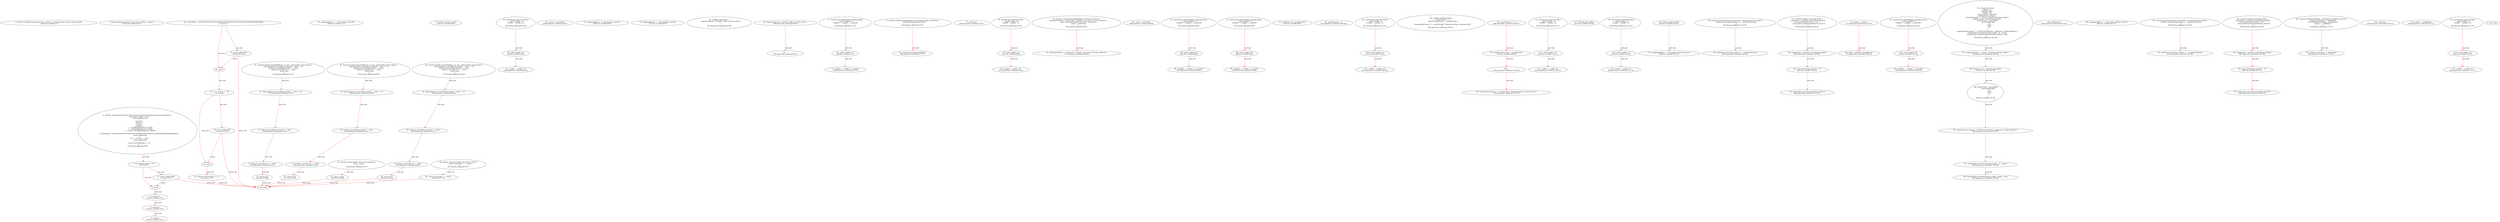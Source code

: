 digraph  {
13 [label="2_ function transferFrom(address from, address to, uint256 value) external returns (bool);\n13-function_definition-3-3", method="transferFrom(address from,address to,uint256 value)", type_label=function_definition];
35 [label="5_ function signer() external view returns (address _signer);\n35-function_definition-6-6", method="signer()", type_label=function_definition];
47 [label="8_ function recover(bytes32 hash, bytes memory signature) internal pure returns (address) {\n        if (signature.length != 65) {\n            return (address(0));\n        }\n        bytes32 r;\n        bytes32 s;\n        uint8 v;\n        assembly {\n            r := mload(add(signature, 0x20))\n            s := mload(add(signature, 0x40))\n            v := byte(0, mload(add(signature, 0x60)))\n        }\n        if (uint256(s) > 0x7FFFFFFFFFFFFFFFFFFFFFFFFFFFFFFF5D576E7357A4501DDFE92F46681B20A0) {\n            return address(0);\n        }\n        if (v != 27 && v != 28) {\n            return address(0);\n        }\n        return ecrecover(hash, v, r, s);\n    }\n47-function_definition-9-28", method="recover(bytes32 hash,bytes memory signature)", type_label=function_definition];
64 [label="9_ if_signature.length != 65\n64-if-10-12", method="recover(bytes32 hash,bytes memory signature)", type_label=if];
1017 [label="9_ end_if", method="recover(bytes32 hash,bytes memory signature)", type_label=end_if];
71 [label="10_ return (address(0));\n71-return-11-11", method="recover(bytes32 hash,bytes memory signature)", type_label=return];
76 [label="12_ bytes32 r;\n76-new_variable-13-13", method="recover(bytes32 hash,bytes memory signature)", type_label=new_variable];
81 [label="13_ bytes32 s;\n81-new_variable-14-14", method="recover(bytes32 hash,bytes memory signature)", type_label=new_variable];
86 [label="14_ uint8 v;\n86-new_variable-15-15", method="recover(bytes32 hash,bytes memory signature)", type_label=new_variable];
131 [label="20_ if_uint256(s) > 0x7FFFFFFFFFFFFFFFFFFFFFFFFFFFFFFF5D576E7357A4501DDFE92F46681B20A0\n131-if-21-23", method="recover(bytes32 hash,bytes memory signature)", type_label=if];
1084 [label="20_ end_if", method="recover(bytes32 hash,bytes memory signature)", type_label=end_if];
138 [label="21_ return address(0);\n138-return-22-22", method="recover(bytes32 hash,bytes memory signature)", type_label=return];
142 [label="23_ if_v != 27 && v != 28\n142-if-24-26", method="recover(bytes32 hash,bytes memory signature)", type_label=if];
1095 [label="23_ end_if", method="recover(bytes32 hash,bytes memory signature)", type_label=end_if];
151 [label="24_ return address(0);\n151-return-25-25", method="recover(bytes32 hash,bytes memory signature)", type_label=return];
155 [label="26_ return ecrecover(hash, v, r, s);\n155-return-27-27", method="recover(bytes32 hash,bytes memory signature)", type_label=return];
169 [label="30_ mapping(address => uint) balances_intou38;\n169-new_variable-31-31", method="", type_label=new_variable];
175 [label="31_ function transfer_intou38(address _to, uint _value) public returns (bool) {\n    require(balances_intou38[msg.sender] - _value >= 0);   \n    balances_intou38[msg.sender] -= _value;   \n    balances_intou38[_to] += _value;   \n    return true;\n  }\n175-function_definition-32-37", method="transfer_intou38(address _to,uint _value)", type_label=function_definition];
191 [label="32_ require(balances_intou38[msg.sender] - _value >= 0);\n191-expression_statement-33-33", method="transfer_intou38(address _to,uint _value)", type_label=expression_statement];
204 [label="33_ balances_intou38[msg.sender] -= _value;\n204-expression_statement-34-34", method="transfer_intou38(address _to,uint _value)", type_label=expression_statement];
212 [label="34_ balances_intou38[_to] += _value;\n212-expression_statement-35-35", method="transfer_intou38(address _to,uint _value)", type_label=expression_statement];
218 [label="35_ return true;\n218-return-36-36", method="transfer_intou38(address _to,uint _value)", type_label=return];
221 [label="37_ address private _owner;\n221-new_variable-38-38", method="", type_label=new_variable];
226 [label="38_ function bug_intou31() public{\n    uint8 vundflw =0;\n    vundflw = vundflw -10;    \n}\n226-function_definition-39-42", method="bug_intou31()", type_label=function_definition];
230 [label="39_ uint8 vundflw =0;\n230-new_variable-40-40", method="bug_intou31()", type_label=new_variable];
236 [label="40_ vundflw = vundflw -10;\n236-expression_statement-41-41", method="bug_intou31()", type_label=expression_statement];
254 [label="44_ _owner = msg.sender;\n254-expression_statement-45-45", method="", type_label=expression_statement];
268 [label="47_ mapping(address => uint) balances_intou14;\n268-new_variable-48-48", method="", type_label=new_variable];
274 [label="48_ function transfer_intou14(address _to, uint _value) public returns (bool) {\n    require(balances_intou14[msg.sender] - _value >= 0);   \n    balances_intou14[msg.sender] -= _value;   \n    balances_intou14[_to] += _value;   \n    return true;\n  }\n274-function_definition-49-54", method="transfer_intou14(address _to,uint _value)", type_label=function_definition];
290 [label="49_ require(balances_intou14[msg.sender] - _value >= 0);\n290-expression_statement-50-50", method="transfer_intou14(address _to,uint _value)", type_label=expression_statement];
303 [label="50_ balances_intou14[msg.sender] -= _value;\n303-expression_statement-51-51", method="transfer_intou14(address _to,uint _value)", type_label=expression_statement];
311 [label="51_ balances_intou14[_to] += _value;\n311-expression_statement-52-52", method="transfer_intou14(address _to,uint _value)", type_label=expression_statement];
317 [label="52_ return true;\n317-return-53-53", method="transfer_intou14(address _to,uint _value)", type_label=return];
320 [label="54_ function owner() public view returns (address) {\n        return _owner;\n    }\n320-function_definition-55-57", method="owner()", type_label=function_definition];
329 [label="55_ return _owner;\n329-return-56-56", method="owner()", type_label=return];
331 [label="57_ mapping(address => uint) balances_intou30;\n331-new_variable-58-58", method="", type_label=new_variable];
337 [label="58_ function transfer_intou30(address _to, uint _value) public returns (bool) {\n    require(balances_intou30[msg.sender] - _value >= 0);   \n    balances_intou30[msg.sender] -= _value;   \n    balances_intou30[_to] += _value;   \n    return true;\n  }\n337-function_definition-59-64", method="transfer_intou30(address _to,uint _value)", type_label=function_definition];
353 [label="59_ require(balances_intou30[msg.sender] - _value >= 0);\n353-expression_statement-60-60", method="transfer_intou30(address _to,uint _value)", type_label=expression_statement];
366 [label="60_ balances_intou30[msg.sender] -= _value;\n366-expression_statement-61-61", method="transfer_intou30(address _to,uint _value)", type_label=expression_statement];
374 [label="61_ balances_intou30[_to] += _value;\n374-expression_statement-62-62", method="transfer_intou30(address _to,uint _value)", type_label=expression_statement];
380 [label="62_ return true;\n380-return-63-63", method="transfer_intou30(address _to,uint _value)", type_label=return];
383 [label="64_ modifier onlyOwner() {\n        require(isOwner(), \"Ownable: caller is not the owner\");\n        _;\n    }\n383-expression_statement-65-68", method="", type_label=expression_statement];
386 [label="65_ require(isOwner(), \"Ownable: caller is not the owner\");\n386-expression_statement-66-66", method="", type_label=expression_statement];
395 [label="66_ _;\n395-expression_statement-67-67", method="", type_label=expression_statement];
397 [label="68_ function isOwner() public view returns (bool) {\n        return msg.sender == _owner;\n    }\n397-function_definition-69-71", method="isOwner()", type_label=function_definition];
406 [label="69_ return msg.sender == _owner;\n406-return-70-70", method="isOwner()", type_label=return];
412 [label="71_ function bug_intou8(uint8 p_intou8) public{\n    uint8 vundflw1=0;\n    vundflw1 = vundflw1 + p_intou8;    \n}\n412-function_definition-72-75", method="bug_intou8(uint8 p_intou8)", type_label=function_definition];
420 [label="72_ uint8 vundflw1=0;\n420-new_variable-73-73", method="bug_intou8(uint8 p_intou8)", type_label=new_variable];
426 [label="73_ vundflw1 = vundflw1 + p_intou8;\n426-expression_statement-74-74", method="bug_intou8(uint8 p_intou8)", type_label=expression_statement];
432 [label="75_ function transferOwnership(address newOwner) public onlyOwner {\n        _transferOwnership(newOwner);\n    }\n432-function_definition-76-78", method="transferOwnership(address newOwner)", type_label=function_definition];
439 [label="75_ onlyOwner\n439-expression_statement-76-76", method="transferOwnership(address newOwner)", type_label=expression_statement];
442 [label="76_ _transferOwnership(newOwner);\n442-expression_statement-77-77", method="transferOwnership(address newOwner)", type_label=expression_statement];
447 [label="78_ function bug_intou39() public{\n    uint8 vundflw =0;\n    vundflw = vundflw -10;    \n}\n447-function_definition-79-82", method="bug_intou39()", type_label=function_definition];
451 [label="79_ uint8 vundflw =0;\n451-new_variable-80-80", method="bug_intou39()", type_label=new_variable];
457 [label="80_ vundflw = vundflw -10;\n457-expression_statement-81-81", method="bug_intou39()", type_label=expression_statement];
463 [label="82_ function _transferOwnership(address newOwner) internal {\n        require(newOwner != address(0), \"Ownable: new owner is the zero address\");\n        emit OwnershipTransferred(_owner, newOwner);\n        _owner = newOwner;\n    }\n463-function_definition-83-87", method="_transferOwnership(address newOwner)", type_label=function_definition];
471 [label="83_ require(newOwner != address(0), \"Ownable: new owner is the zero address\");\n471-expression_statement-84-84", method="_transferOwnership(address newOwner)", type_label=expression_statement];
489 [label="85_ _owner = newOwner;\n489-expression_statement-86-86", method="_transferOwnership(address newOwner)", type_label=expression_statement];
493 [label="87_ function bug_intou36(uint8 p_intou36) public{\n    uint8 vundflw1=0;\n    vundflw1 = vundflw1 + p_intou36;    \n}\n493-function_definition-88-91", method="bug_intou36(uint8 p_intou36)", type_label=function_definition];
501 [label="88_ uint8 vundflw1=0;\n501-new_variable-89-89", method="bug_intou36(uint8 p_intou36)", type_label=new_variable];
507 [label="89_ vundflw1 = vundflw1 + p_intou36;\n507-expression_statement-90-90", method="bug_intou36(uint8 p_intou36)", type_label=expression_statement];
516 [label="93_ function bug_intou4(uint8 p_intou4) public{\n    uint8 vundflw1=0;\n    vundflw1 = vundflw1 + p_intou4;    \n}\n516-function_definition-94-97", method="bug_intou4(uint8 p_intou4)", type_label=function_definition];
524 [label="94_ uint8 vundflw1=0;\n524-new_variable-95-95", method="bug_intou4(uint8 p_intou4)", type_label=new_variable];
530 [label="95_ vundflw1 = vundflw1 + p_intou4;\n530-expression_statement-96-96", method="bug_intou4(uint8 p_intou4)", type_label=expression_statement];
536 [label="97_ uint256 private _guardCounter;\n536-new_variable-98-98", method="", type_label=new_variable];
543 [label="99_ _guardCounter = 1;\n543-expression_statement-100-100", method="", type_label=expression_statement];
547 [label="101_ function bug_intou35() public{\n    uint8 vundflw =0;\n    vundflw = vundflw -10;    \n}\n547-function_definition-102-105", method="bug_intou35()", type_label=function_definition];
551 [label="102_ uint8 vundflw =0;\n551-new_variable-103-103", method="bug_intou35()", type_label=new_variable];
557 [label="103_ vundflw = vundflw -10;\n557-expression_statement-104-104", method="bug_intou35()", type_label=expression_statement];
563 [label="105_ modifier nonReentrant() {\n        _guardCounter += 1;\n        uint256 localCounter = _guardCounter;\n        _;\n        require(localCounter == _guardCounter, \"ReentrancyGuard: reentrant call\");\n    }\n563-expression_statement-106-111", method="", type_label=expression_statement];
566 [label="106_ _guardCounter += 1;\n566-expression_statement-107-107", method="", type_label=expression_statement];
570 [label="107_ uint256 localCounter = _guardCounter;\n570-new_variable-108-108", method="", type_label=new_variable];
576 [label="108_ _;\n576-expression_statement-109-109", method="", type_label=expression_statement];
578 [label="109_ require(localCounter == _guardCounter, \"ReentrancyGuard: reentrant call\");\n578-expression_statement-110-110", method="", type_label=expression_statement];
597 [label="113_ function bug_intou7() public{\n    uint8 vundflw =0;\n    vundflw = vundflw -10;    \n}\n597-function_definition-114-117", method="bug_intou7()", type_label=function_definition];
601 [label="114_ uint8 vundflw =0;\n601-new_variable-115-115", method="bug_intou7()", type_label=new_variable];
607 [label="115_ vundflw = vundflw -10;\n607-expression_statement-116-116", method="bug_intou7()", type_label=expression_statement];
613 [label="117_ IERC20 public token;\n613-new_variable-118-118", method="", type_label=new_variable];
619 [label="118_ function bug_intou23() public{\n    uint8 vundflw =0;\n    vundflw = vundflw -10;    \n}\n619-function_definition-119-122", method="bug_intou23()", type_label=function_definition];
623 [label="119_ uint8 vundflw =0;\n623-new_variable-120-120", method="bug_intou23()", type_label=new_variable];
629 [label="120_ vundflw = vundflw -10;\n629-expression_statement-121-121", method="bug_intou23()", type_label=expression_statement];
635 [label="122_ address public relayer;\n635-new_variable-123-123", method="", type_label=new_variable];
640 [label="123_ mapping(address => uint) public lockTime_intou13;\n640-new_variable-124-124", method="", type_label=new_variable];
647 [label="124_ function increaseLockTime_intou13(uint _secondsToIncrease) public {\n        lockTime_intou13[msg.sender] += _secondsToIncrease;   \n    }\n647-function_definition-125-127", method="increaseLockTime_intou13(uint _secondsToIncrease)", type_label=function_definition];
655 [label="125_ lockTime_intou13[msg.sender] += _secondsToIncrease;\n655-expression_statement-126-126", method="increaseLockTime_intou13(uint _secondsToIncrease)", type_label=expression_statement];
663 [label="127_ function withdraw_intou13() public {\n        require(now > lockTime_intou13[msg.sender]);    \n        uint transferValue_intou13 = 10;           \n        msg.sender.transfer(transferValue_intou13);\n    }\n663-function_definition-128-132", method="withdraw_intou13()", type_label=function_definition];
667 [label="128_ require(now > lockTime_intou13[msg.sender]);\n667-expression_statement-129-129", method="withdraw_intou13()", type_label=expression_statement];
678 [label="129_ uint transferValue_intou13 = 10;\n678-new_variable-130-130", method="withdraw_intou13()", type_label=new_variable];
684 [label="130_ msg.sender.transfer(transferValue_intou13);\n684-expression_statement-131-131", method="withdraw_intou13()", type_label=expression_statement];
713 [label="134_ relayer = _relayer;\n713-expression_statement-135-135", method="", type_label=expression_statement];
717 [label="135_ token = IERC20(_tokenAddress);\n717-expression_statement-136-136", method="", type_label=expression_statement];
724 [label="137_ function bug_intou40(uint8 p_intou40) public{\n    uint8 vundflw1=0;\n    vundflw1 = vundflw1 + p_intou40;    \n}\n724-function_definition-138-141", method="bug_intou40(uint8 p_intou40)", type_label=function_definition];
732 [label="138_ uint8 vundflw1=0;\n732-new_variable-139-139", method="bug_intou40(uint8 p_intou40)", type_label=new_variable];
738 [label="139_ vundflw1 = vundflw1 + p_intou40;\n738-expression_statement-140-140", method="bug_intou40(uint8 p_intou40)", type_label=expression_statement];
744 [label="141_ function execute(\n        address _to, \n        uint256 _value, \n        uint256 _fee, \n        bytes calldata _signature\n    ) nonReentrant external {\n        require(tx.origin == relayer, \"Invalid transaction origin\");\n        Marmo marmo = Marmo(msg.sender);\n        bytes32 hash = keccak256(\n            abi.encodePacked(\n                _to,\n                _value,\n                _fee\n            )\n        );\n        require(marmo.signer() == ECDSA.recover(hash, _signature), \"Invalid signature\");\n        require(token.transferFrom(msg.sender, _to, _value));\n        require(token.transferFrom(msg.sender, relayer, _fee));\n    }\n744-function_definition-142-160", method="execute(address _to,uint256 _value,uint256 _fee,bytes calldata _signature)", type_label=function_definition];
762 [label="146_ nonReentrant\n762-expression_statement-147-147", method="execute(address _to,uint256 _value,uint256 _fee,bytes calldata _signature)", type_label=expression_statement];
766 [label="147_ require(tx.origin == relayer, \"Invalid transaction origin\");\n766-expression_statement-148-148", method="execute(address _to,uint256 _value,uint256 _fee,bytes calldata _signature)", type_label=expression_statement];
778 [label="148_ Marmo marmo = Marmo(msg.sender);\n778-new_variable-149-149", method="execute(address _to,uint256 _value,uint256 _fee,bytes calldata _signature)", type_label=new_variable];
790 [label="149_ bytes32 hash = keccak256(\n            abi.encodePacked(\n                _to,\n                _value,\n                _fee\n            )\n        );\n790-new_variable-150-156", method="execute(address _to,uint256 _value,uint256 _fee,bytes calldata _signature)", type_label=new_variable];
808 [label="156_ require(marmo.signer() == ECDSA.recover(hash, _signature), \"Invalid signature\");\n808-expression_statement-157-157", method="execute(address _to,uint256 _value,uint256 _fee,bytes calldata _signature)", type_label=expression_statement];
828 [label="157_ require(token.transferFrom(msg.sender, _to, _value));\n828-expression_statement-158-158", method="execute(address _to,uint256 _value,uint256 _fee,bytes calldata _signature)", type_label=expression_statement];
844 [label="158_ require(token.transferFrom(msg.sender, relayer, _fee));\n844-expression_statement-159-159", method="execute(address _to,uint256 _value,uint256 _fee,bytes calldata _signature)", type_label=expression_statement];
860 [label="160_ mapping(address => uint) public lockTime_intou33;\n860-new_variable-161-161", method="", type_label=new_variable];
867 [label="161_ function increaseLockTime_intou33(uint _secondsToIncrease) public {\n        lockTime_intou33[msg.sender] += _secondsToIncrease;   \n    }\n867-function_definition-162-164", method="increaseLockTime_intou33(uint _secondsToIncrease)", type_label=function_definition];
875 [label="162_ lockTime_intou33[msg.sender] += _secondsToIncrease;\n875-expression_statement-163-163", method="increaseLockTime_intou33(uint _secondsToIncrease)", type_label=expression_statement];
883 [label="164_ function withdraw_intou33() public {\n        require(now > lockTime_intou33[msg.sender]);    \n        uint transferValue_intou33 = 10;           \n        msg.sender.transfer(transferValue_intou33);\n    }\n883-function_definition-165-169", method="withdraw_intou33()", type_label=function_definition];
887 [label="165_ require(now > lockTime_intou33[msg.sender]);\n887-expression_statement-166-166", method="withdraw_intou33()", type_label=expression_statement];
898 [label="166_ uint transferValue_intou33 = 10;\n898-new_variable-167-167", method="withdraw_intou33()", type_label=new_variable];
904 [label="167_ msg.sender.transfer(transferValue_intou33);\n904-expression_statement-168-168", method="withdraw_intou33()", type_label=expression_statement];
913 [label="169_ function setRelayer(address _newRelayer) onlyOwner external {\n        require(_newRelayer != address(0));\n        emit NewRelayer(relayer, _newRelayer);\n        relayer = _newRelayer;\n    }\n913-function_definition-170-174", method="setRelayer(address _newRelayer)", type_label=function_definition];
919 [label="169_ onlyOwner\n919-expression_statement-170-170", method="setRelayer(address _newRelayer)", type_label=expression_statement];
923 [label="170_ require(_newRelayer != address(0));\n923-expression_statement-171-171", method="setRelayer(address _newRelayer)", type_label=expression_statement];
938 [label="172_ relayer = _newRelayer;\n938-expression_statement-173-173", method="setRelayer(address _newRelayer)", type_label=expression_statement];
942 [label="174_ function bug_intou27() public{\n    uint8 vundflw =0;\n    vundflw = vundflw -10;    \n}\n942-function_definition-175-178", method="bug_intou27()", type_label=function_definition];
946 [label="175_ uint8 vundflw =0;\n946-new_variable-176-176", method="bug_intou27()", type_label=new_variable];
952 [label="176_ vundflw = vundflw -10;\n952-expression_statement-177-177", method="bug_intou27()", type_label=expression_statement];
1 [label="0_ start_node", method="", type_label=start];
2 [label="0_ exit_node", method="", type_label=exit];
47 -> 64  [color=red, controlflow_type=next_line, edge_type=CFG_edge, key=0, label=next_line];
64 -> 71  [color=red, controlflow_type=pos_next, edge_type=CFG_edge, key=0, label=pos_next];
64 -> 1017  [color=red, controlflow_type=neg_next, edge_type=CFG_edge, key=0, label=neg_next];
1017 -> 76  [color=red, controlflow_type=next_line, edge_type=CFG_edge, key=0, label=next_line];
71 -> 1017  [color=red, controlflow_type=end_if, edge_type=CFG_edge, key=0, label=end_if];
71 -> 2  [color=red, controlflow_type=return_exit, edge_type=CFG_edge, key=0, label=return_exit];
76 -> 81  [color=red, controlflow_type=next_line, edge_type=CFG_edge, key=0, label=next_line];
81 -> 86  [color=red, controlflow_type=next_line, edge_type=CFG_edge, key=0, label=next_line];
131 -> 138  [color=red, controlflow_type=pos_next, edge_type=CFG_edge, key=0, label=pos_next];
131 -> 1084  [color=red, controlflow_type=neg_next, edge_type=CFG_edge, key=0, label=neg_next];
1084 -> 142  [color=red, controlflow_type=next_line, edge_type=CFG_edge, key=0, label=next_line];
138 -> 1084  [color=red, controlflow_type=end_if, edge_type=CFG_edge, key=0, label=end_if];
138 -> 2  [color=red, controlflow_type=return_exit, edge_type=CFG_edge, key=0, label=return_exit];
142 -> 151  [color=red, controlflow_type=pos_next, edge_type=CFG_edge, key=0, label=pos_next];
142 -> 1095  [color=red, controlflow_type=neg_next, edge_type=CFG_edge, key=0, label=neg_next];
1095 -> 155  [color=red, controlflow_type=next_line, edge_type=CFG_edge, key=0, label=next_line];
151 -> 1095  [color=red, controlflow_type=end_if, edge_type=CFG_edge, key=0, label=end_if];
151 -> 2  [color=red, controlflow_type=return_exit, edge_type=CFG_edge, key=0, label=return_exit];
155 -> 2  [color=red, controlflow_type=return_exit, edge_type=CFG_edge, key=0, label=return_exit];
175 -> 191  [color=red, controlflow_type=next_line, edge_type=CFG_edge, key=0, label=next_line];
191 -> 204  [color=red, controlflow_type=next_line, edge_type=CFG_edge, key=0, label=next_line];
204 -> 212  [color=red, controlflow_type=next_line, edge_type=CFG_edge, key=0, label=next_line];
212 -> 218  [color=red, controlflow_type=next_line, edge_type=CFG_edge, key=0, label=next_line];
218 -> 2  [color=red, controlflow_type=return_exit, edge_type=CFG_edge, key=0, label=return_exit];
226 -> 230  [color=red, controlflow_type=next_line, edge_type=CFG_edge, key=0, label=next_line];
230 -> 236  [color=red, controlflow_type=next_line, edge_type=CFG_edge, key=0, label=next_line];
274 -> 290  [color=red, controlflow_type=next_line, edge_type=CFG_edge, key=0, label=next_line];
290 -> 303  [color=red, controlflow_type=next_line, edge_type=CFG_edge, key=0, label=next_line];
303 -> 311  [color=red, controlflow_type=next_line, edge_type=CFG_edge, key=0, label=next_line];
311 -> 317  [color=red, controlflow_type=next_line, edge_type=CFG_edge, key=0, label=next_line];
317 -> 2  [color=red, controlflow_type=return_exit, edge_type=CFG_edge, key=0, label=return_exit];
320 -> 329  [color=red, controlflow_type=next_line, edge_type=CFG_edge, key=0, label=next_line];
329 -> 2  [color=red, controlflow_type=return_exit, edge_type=CFG_edge, key=0, label=return_exit];
337 -> 353  [color=red, controlflow_type=next_line, edge_type=CFG_edge, key=0, label=next_line];
353 -> 366  [color=red, controlflow_type=next_line, edge_type=CFG_edge, key=0, label=next_line];
366 -> 374  [color=red, controlflow_type=next_line, edge_type=CFG_edge, key=0, label=next_line];
374 -> 380  [color=red, controlflow_type=next_line, edge_type=CFG_edge, key=0, label=next_line];
380 -> 2  [color=red, controlflow_type=return_exit, edge_type=CFG_edge, key=0, label=return_exit];
386 -> 395  [color=red, controlflow_type=next_line, edge_type=CFG_edge, key=0, label=next_line];
397 -> 406  [color=red, controlflow_type=next_line, edge_type=CFG_edge, key=0, label=next_line];
406 -> 2  [color=red, controlflow_type=return_exit, edge_type=CFG_edge, key=0, label=return_exit];
412 -> 420  [color=red, controlflow_type=next_line, edge_type=CFG_edge, key=0, label=next_line];
420 -> 426  [color=red, controlflow_type=next_line, edge_type=CFG_edge, key=0, label=next_line];
432 -> 442  [color=red, controlflow_type=next_line, edge_type=CFG_edge, key=0, label=next_line];
447 -> 451  [color=red, controlflow_type=next_line, edge_type=CFG_edge, key=0, label=next_line];
451 -> 457  [color=red, controlflow_type=next_line, edge_type=CFG_edge, key=0, label=next_line];
463 -> 471  [color=red, controlflow_type=next_line, edge_type=CFG_edge, key=0, label=next_line];
493 -> 501  [color=red, controlflow_type=next_line, edge_type=CFG_edge, key=0, label=next_line];
501 -> 507  [color=red, controlflow_type=next_line, edge_type=CFG_edge, key=0, label=next_line];
516 -> 524  [color=red, controlflow_type=next_line, edge_type=CFG_edge, key=0, label=next_line];
524 -> 530  [color=red, controlflow_type=next_line, edge_type=CFG_edge, key=0, label=next_line];
547 -> 551  [color=red, controlflow_type=next_line, edge_type=CFG_edge, key=0, label=next_line];
551 -> 557  [color=red, controlflow_type=next_line, edge_type=CFG_edge, key=0, label=next_line];
566 -> 570  [color=red, controlflow_type=next_line, edge_type=CFG_edge, key=0, label=next_line];
570 -> 576  [color=red, controlflow_type=next_line, edge_type=CFG_edge, key=0, label=next_line];
576 -> 578  [color=red, controlflow_type=next_line, edge_type=CFG_edge, key=0, label=next_line];
597 -> 601  [color=red, controlflow_type=next_line, edge_type=CFG_edge, key=0, label=next_line];
601 -> 607  [color=red, controlflow_type=next_line, edge_type=CFG_edge, key=0, label=next_line];
619 -> 623  [color=red, controlflow_type=next_line, edge_type=CFG_edge, key=0, label=next_line];
623 -> 629  [color=red, controlflow_type=next_line, edge_type=CFG_edge, key=0, label=next_line];
635 -> 640  [color=red, controlflow_type=next_line, edge_type=CFG_edge, key=0, label=next_line];
647 -> 655  [color=red, controlflow_type=next_line, edge_type=CFG_edge, key=0, label=next_line];
663 -> 667  [color=red, controlflow_type=next_line, edge_type=CFG_edge, key=0, label=next_line];
667 -> 678  [color=red, controlflow_type=next_line, edge_type=CFG_edge, key=0, label=next_line];
678 -> 684  [color=red, controlflow_type=next_line, edge_type=CFG_edge, key=0, label=next_line];
713 -> 717  [color=red, controlflow_type=next_line, edge_type=CFG_edge, key=0, label=next_line];
724 -> 732  [color=red, controlflow_type=next_line, edge_type=CFG_edge, key=0, label=next_line];
732 -> 738  [color=red, controlflow_type=next_line, edge_type=CFG_edge, key=0, label=next_line];
744 -> 766  [color=red, controlflow_type=next_line, edge_type=CFG_edge, key=0, label=next_line];
766 -> 778  [color=red, controlflow_type=next_line, edge_type=CFG_edge, key=0, label=next_line];
778 -> 790  [color=red, controlflow_type=next_line, edge_type=CFG_edge, key=0, label=next_line];
790 -> 808  [color=red, controlflow_type=next_line, edge_type=CFG_edge, key=0, label=next_line];
808 -> 828  [color=red, controlflow_type=next_line, edge_type=CFG_edge, key=0, label=next_line];
828 -> 844  [color=red, controlflow_type=next_line, edge_type=CFG_edge, key=0, label=next_line];
867 -> 875  [color=red, controlflow_type=next_line, edge_type=CFG_edge, key=0, label=next_line];
883 -> 887  [color=red, controlflow_type=next_line, edge_type=CFG_edge, key=0, label=next_line];
887 -> 898  [color=red, controlflow_type=next_line, edge_type=CFG_edge, key=0, label=next_line];
898 -> 904  [color=red, controlflow_type=next_line, edge_type=CFG_edge, key=0, label=next_line];
913 -> 923  [color=red, controlflow_type=next_line, edge_type=CFG_edge, key=0, label=next_line];
942 -> 946  [color=red, controlflow_type=next_line, edge_type=CFG_edge, key=0, label=next_line];
946 -> 952  [color=red, controlflow_type=next_line, edge_type=CFG_edge, key=0, label=next_line];
}
